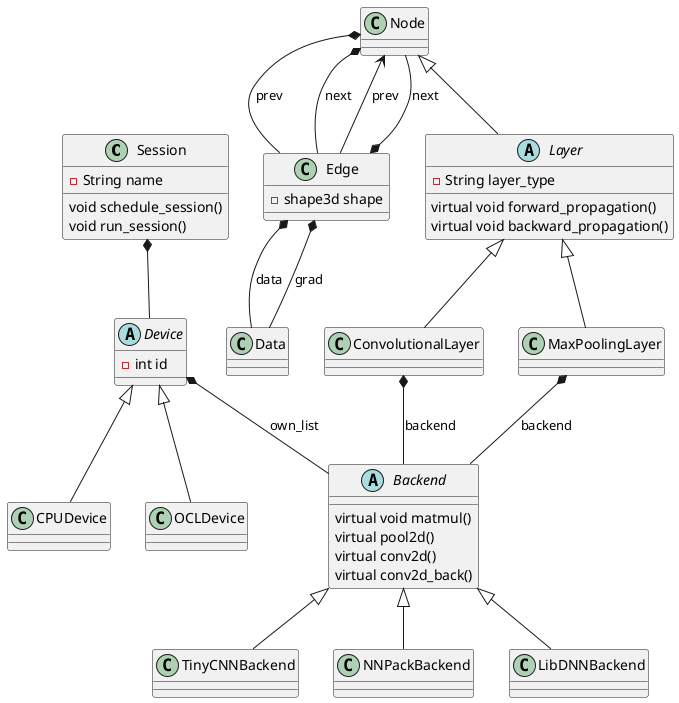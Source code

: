 @startuml
class Session {
 -String name
  void schedule_session()
  void run_session()
}

abstract class Device {
 -int id
}

class Node {
}

class Edge {
 - shape3d shape
}

abstract class Layer {
 - String layer_type
 virtual void forward_propagation()
 virtual void backward_propagation()
}

class ConvolutionalLayer {
}

class MaxPoolingLayer {
}

abstract class Backend {
 virtual void matmul()
 virtual pool2d()
 virtual conv2d()
 virtual conv2d_back()
}

class TinyCNNBackend {
}

class NNPackBackend {
}

class LibDNNBackend {
}

Session *-- Device

Device <|-- CPUDevice
Device <|-- OCLDevice

Node <|-- Layer
Node *-- Edge : prev
Node *-- Edge : next

Edge --> Node : prev
Edge *-- Node : next
Edge *-- Data : data
Edge *-- Data : grad

Layer <|-- ConvolutionalLayer
Layer <|-- MaxPoolingLayer

Device *-- Backend : own_list
ConvolutionalLayer *-- Backend : backend
MaxPoolingLayer *-- Backend : backend

Backend <|-- TinyCNNBackend
Backend <|-- NNPackBackend
Backend <|-- LibDNNBackend

@enduml
